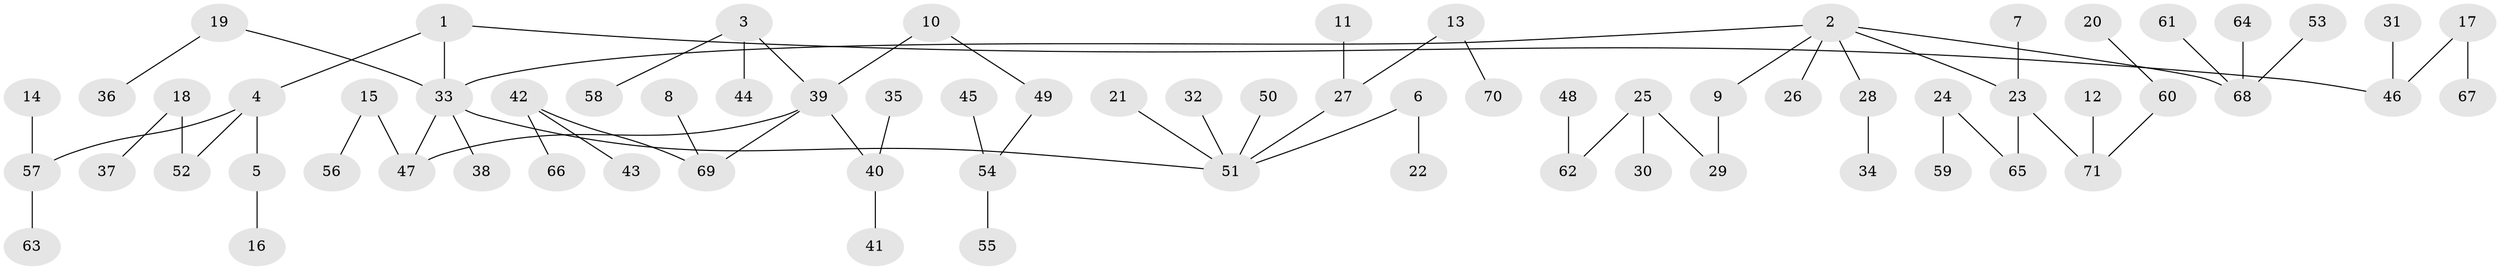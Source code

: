 // original degree distribution, {7: 0.014084507042253521, 3: 0.11267605633802817, 6: 0.014084507042253521, 4: 0.056338028169014086, 5: 0.04225352112676056, 2: 0.2676056338028169, 1: 0.49295774647887325}
// Generated by graph-tools (version 1.1) at 2025/02/03/09/25 03:02:21]
// undirected, 71 vertices, 70 edges
graph export_dot {
graph [start="1"]
  node [color=gray90,style=filled];
  1;
  2;
  3;
  4;
  5;
  6;
  7;
  8;
  9;
  10;
  11;
  12;
  13;
  14;
  15;
  16;
  17;
  18;
  19;
  20;
  21;
  22;
  23;
  24;
  25;
  26;
  27;
  28;
  29;
  30;
  31;
  32;
  33;
  34;
  35;
  36;
  37;
  38;
  39;
  40;
  41;
  42;
  43;
  44;
  45;
  46;
  47;
  48;
  49;
  50;
  51;
  52;
  53;
  54;
  55;
  56;
  57;
  58;
  59;
  60;
  61;
  62;
  63;
  64;
  65;
  66;
  67;
  68;
  69;
  70;
  71;
  1 -- 4 [weight=1.0];
  1 -- 33 [weight=1.0];
  1 -- 46 [weight=1.0];
  2 -- 9 [weight=1.0];
  2 -- 23 [weight=1.0];
  2 -- 26 [weight=1.0];
  2 -- 28 [weight=1.0];
  2 -- 33 [weight=1.0];
  2 -- 68 [weight=1.0];
  3 -- 39 [weight=1.0];
  3 -- 44 [weight=1.0];
  3 -- 58 [weight=1.0];
  4 -- 5 [weight=1.0];
  4 -- 52 [weight=1.0];
  4 -- 57 [weight=1.0];
  5 -- 16 [weight=1.0];
  6 -- 22 [weight=1.0];
  6 -- 51 [weight=1.0];
  7 -- 23 [weight=1.0];
  8 -- 69 [weight=1.0];
  9 -- 29 [weight=1.0];
  10 -- 39 [weight=1.0];
  10 -- 49 [weight=1.0];
  11 -- 27 [weight=1.0];
  12 -- 71 [weight=1.0];
  13 -- 27 [weight=1.0];
  13 -- 70 [weight=1.0];
  14 -- 57 [weight=1.0];
  15 -- 47 [weight=1.0];
  15 -- 56 [weight=1.0];
  17 -- 46 [weight=1.0];
  17 -- 67 [weight=1.0];
  18 -- 37 [weight=1.0];
  18 -- 52 [weight=1.0];
  19 -- 33 [weight=1.0];
  19 -- 36 [weight=1.0];
  20 -- 60 [weight=1.0];
  21 -- 51 [weight=1.0];
  23 -- 65 [weight=1.0];
  23 -- 71 [weight=1.0];
  24 -- 59 [weight=1.0];
  24 -- 65 [weight=1.0];
  25 -- 29 [weight=1.0];
  25 -- 30 [weight=1.0];
  25 -- 62 [weight=1.0];
  27 -- 51 [weight=1.0];
  28 -- 34 [weight=1.0];
  31 -- 46 [weight=1.0];
  32 -- 51 [weight=1.0];
  33 -- 38 [weight=1.0];
  33 -- 47 [weight=1.0];
  33 -- 51 [weight=1.0];
  35 -- 40 [weight=1.0];
  39 -- 40 [weight=1.0];
  39 -- 47 [weight=1.0];
  39 -- 69 [weight=1.0];
  40 -- 41 [weight=1.0];
  42 -- 43 [weight=1.0];
  42 -- 66 [weight=1.0];
  42 -- 69 [weight=1.0];
  45 -- 54 [weight=1.0];
  48 -- 62 [weight=1.0];
  49 -- 54 [weight=1.0];
  50 -- 51 [weight=1.0];
  53 -- 68 [weight=1.0];
  54 -- 55 [weight=1.0];
  57 -- 63 [weight=1.0];
  60 -- 71 [weight=1.0];
  61 -- 68 [weight=1.0];
  64 -- 68 [weight=1.0];
}
